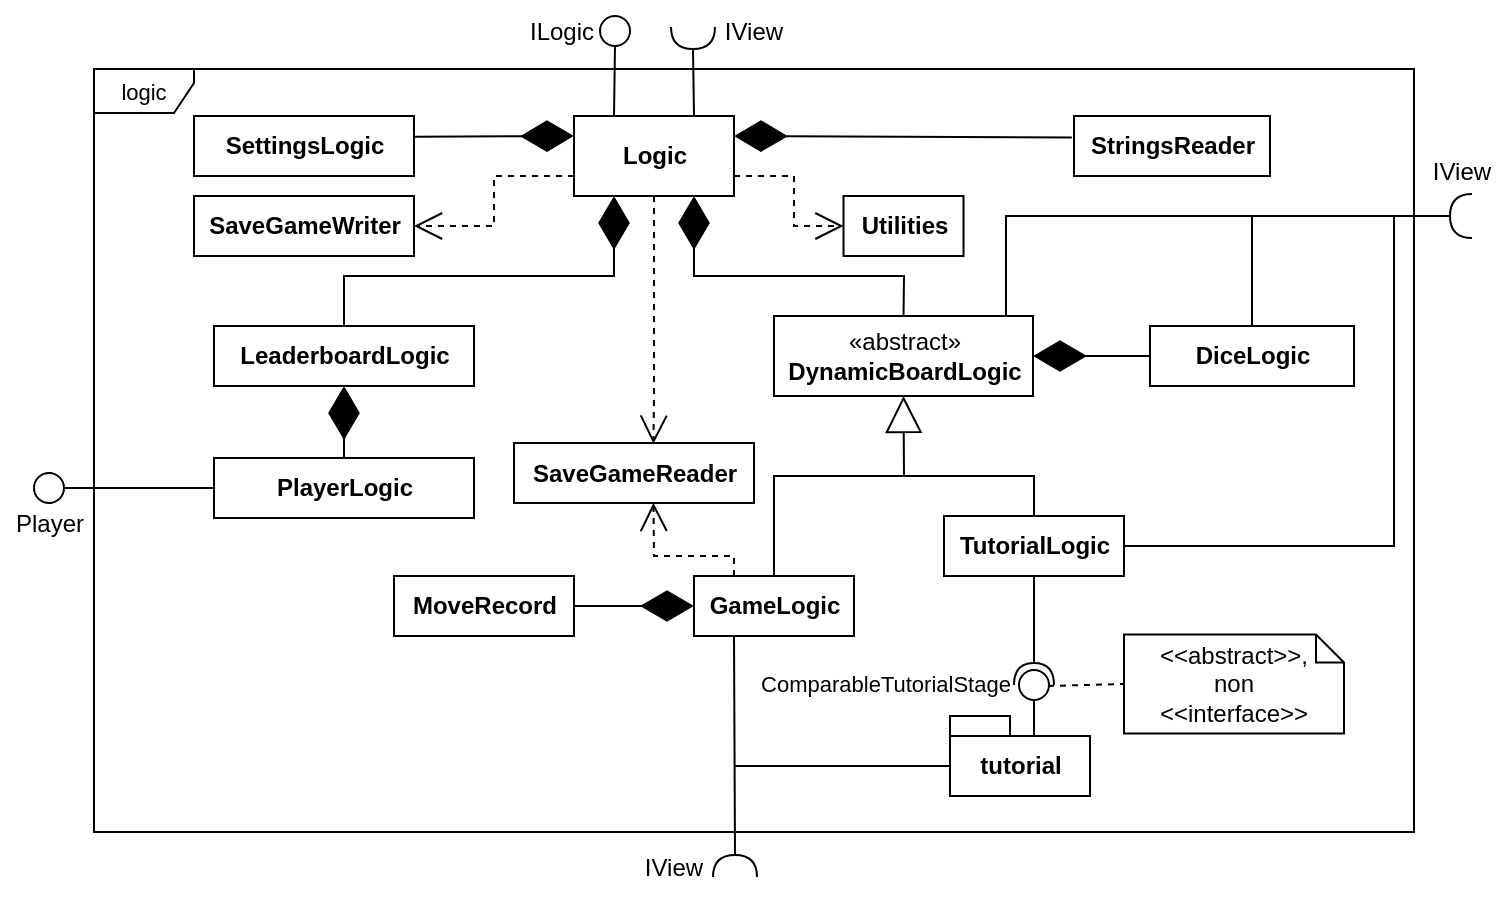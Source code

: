 <mxfile version="20.5.3" type="github">
  <diagram id="fHfYpHDvZFgHZ8CbhTJR" name="Pagina-1">
    <mxGraphModel dx="948" dy="477" grid="1" gridSize="10" guides="1" tooltips="1" connect="1" arrows="1" fold="1" page="1" pageScale="1" pageWidth="827" pageHeight="1169" math="0" shadow="0">
      <root>
        <mxCell id="0" />
        <mxCell id="1" parent="0" />
        <mxCell id="deseukBThxSfhgFfrZho-65" value="logic" style="shape=umlFrame;whiteSpace=wrap;html=1;fontSize=11;width=50;height=22;" parent="1" vertex="1">
          <mxGeometry x="120" y="46.5" width="660" height="381.5" as="geometry" />
        </mxCell>
        <mxCell id="deseukBThxSfhgFfrZho-1" value="tutorial" style="shape=folder;fontStyle=1;spacingTop=10;tabWidth=30;tabHeight=10;tabPosition=left;html=1;" parent="1" vertex="1">
          <mxGeometry x="548" y="370" width="70" height="40" as="geometry" />
        </mxCell>
        <mxCell id="deseukBThxSfhgFfrZho-2" value="" style="shape=requiredInterface;html=1;verticalLabelPosition=bottom;sketch=0;rotation=-90;" parent="1" vertex="1">
          <mxGeometry x="584.5" y="339" width="11" height="20" as="geometry" />
        </mxCell>
        <mxCell id="deseukBThxSfhgFfrZho-3" value="" style="ellipse;whiteSpace=wrap;html=1;aspect=fixed;" parent="1" vertex="1">
          <mxGeometry x="582.5" y="347" width="15" height="15" as="geometry" />
        </mxCell>
        <mxCell id="deseukBThxSfhgFfrZho-4" value="" style="endArrow=none;html=1;rounded=0;entryX=0.5;entryY=1;entryDx=0;entryDy=0;" parent="1" target="deseukBThxSfhgFfrZho-3" edge="1">
          <mxGeometry width="50" height="50" relative="1" as="geometry">
            <mxPoint x="590" y="380" as="sourcePoint" />
            <mxPoint x="478" y="350" as="targetPoint" />
          </mxGeometry>
        </mxCell>
        <mxCell id="deseukBThxSfhgFfrZho-5" value="ComparableTutorialStage" style="text;html=1;strokeColor=none;fillColor=none;align=center;verticalAlign=middle;whiteSpace=wrap;rounded=0;fontSize=11;" parent="1" vertex="1">
          <mxGeometry x="448" y="339" width="135.5" height="30" as="geometry" />
        </mxCell>
        <mxCell id="deseukBThxSfhgFfrZho-6" value="&amp;lt;&amp;lt;abstract&amp;gt;&amp;gt;,&lt;br&gt;non&lt;br&gt;&amp;lt;&amp;lt;interface&amp;gt;&amp;gt;" style="shape=note;size=14;whiteSpace=wrap;html=1;" parent="1" vertex="1">
          <mxGeometry x="635" y="329.25" width="110" height="49.5" as="geometry" />
        </mxCell>
        <mxCell id="deseukBThxSfhgFfrZho-7" value="" style="endArrow=none;dashed=1;html=1;rounded=0;entryX=0;entryY=0.5;entryDx=0;entryDy=0;entryPerimeter=0;" parent="1" target="deseukBThxSfhgFfrZho-6" edge="1">
          <mxGeometry width="50" height="50" relative="1" as="geometry">
            <mxPoint x="597" y="355" as="sourcePoint" />
            <mxPoint x="648" y="220" as="targetPoint" />
          </mxGeometry>
        </mxCell>
        <mxCell id="deseukBThxSfhgFfrZho-8" value="&lt;b&gt;TutorialLogic&lt;/b&gt;" style="html=1;" parent="1" vertex="1">
          <mxGeometry x="545" y="270" width="90" height="30" as="geometry" />
        </mxCell>
        <mxCell id="deseukBThxSfhgFfrZho-9" value="" style="endArrow=none;html=1;rounded=0;entryX=0.5;entryY=1;entryDx=0;entryDy=0;exitX=1;exitY=0.5;exitDx=0;exitDy=0;exitPerimeter=0;" parent="1" source="deseukBThxSfhgFfrZho-2" target="deseukBThxSfhgFfrZho-8" edge="1">
          <mxGeometry width="50" height="50" relative="1" as="geometry">
            <mxPoint x="348" y="330" as="sourcePoint" />
            <mxPoint x="398" y="280" as="targetPoint" />
          </mxGeometry>
        </mxCell>
        <mxCell id="deseukBThxSfhgFfrZho-10" value="" style="shape=requiredInterface;html=1;verticalLabelPosition=bottom;sketch=0;rotation=-180;aspect=fixed;" parent="1" vertex="1">
          <mxGeometry x="798" y="109" width="11" height="22" as="geometry" />
        </mxCell>
        <mxCell id="deseukBThxSfhgFfrZho-11" value="IView" style="text;html=1;strokeColor=none;fillColor=none;align=center;verticalAlign=middle;whiteSpace=wrap;rounded=0;" parent="1" vertex="1">
          <mxGeometry x="390" y="431" width="40" height="30" as="geometry" />
        </mxCell>
        <mxCell id="deseukBThxSfhgFfrZho-13" value="«abstract»&lt;br&gt;&lt;b&gt;DynamicBoardLogic&lt;/b&gt;" style="html=1;" parent="1" vertex="1">
          <mxGeometry x="460" y="170" width="129.5" height="40" as="geometry" />
        </mxCell>
        <mxCell id="deseukBThxSfhgFfrZho-14" value="&lt;b&gt;GameLogic&lt;/b&gt;" style="html=1;" parent="1" vertex="1">
          <mxGeometry x="420" y="300" width="80" height="30" as="geometry" />
        </mxCell>
        <mxCell id="deseukBThxSfhgFfrZho-15" value="" style="endArrow=block;endSize=16;endFill=0;html=1;rounded=0;entryX=0.5;entryY=1;entryDx=0;entryDy=0;exitX=0.5;exitY=0;exitDx=0;exitDy=0;" parent="1" source="deseukBThxSfhgFfrZho-14" target="deseukBThxSfhgFfrZho-13" edge="1">
          <mxGeometry x="0.375" y="90" width="160" relative="1" as="geometry">
            <mxPoint x="210" y="220" as="sourcePoint" />
            <mxPoint x="370" y="220" as="targetPoint" />
            <Array as="points">
              <mxPoint x="460" y="250" />
              <mxPoint x="525" y="250" />
            </Array>
            <mxPoint as="offset" />
          </mxGeometry>
        </mxCell>
        <mxCell id="deseukBThxSfhgFfrZho-16" value="" style="endArrow=none;html=1;rounded=0;entryX=0.5;entryY=0;entryDx=0;entryDy=0;" parent="1" target="deseukBThxSfhgFfrZho-8" edge="1">
          <mxGeometry width="50" height="50" relative="1" as="geometry">
            <mxPoint x="500" y="250" as="sourcePoint" />
            <mxPoint x="740" y="180" as="targetPoint" />
            <Array as="points">
              <mxPoint x="590" y="250" />
            </Array>
          </mxGeometry>
        </mxCell>
        <mxCell id="deseukBThxSfhgFfrZho-17" value="&lt;b&gt;DiceLogic&lt;/b&gt;" style="html=1;" parent="1" vertex="1">
          <mxGeometry x="648" y="175" width="102" height="30" as="geometry" />
        </mxCell>
        <mxCell id="deseukBThxSfhgFfrZho-18" value="" style="endArrow=diamondThin;endFill=1;endSize=24;html=1;rounded=0;exitX=0;exitY=0.5;exitDx=0;exitDy=0;entryX=1;entryY=0.5;entryDx=0;entryDy=0;" parent="1" source="deseukBThxSfhgFfrZho-17" edge="1" target="deseukBThxSfhgFfrZho-13">
          <mxGeometry width="160" relative="1" as="geometry">
            <mxPoint x="600" y="230" as="sourcePoint" />
            <mxPoint x="590" y="180" as="targetPoint" />
            <Array as="points">
              <mxPoint x="630" y="190" />
            </Array>
          </mxGeometry>
        </mxCell>
        <mxCell id="deseukBThxSfhgFfrZho-19" value="&lt;b&gt;Logic&lt;/b&gt;" style="html=1;" parent="1" vertex="1">
          <mxGeometry x="360" y="70" width="80" height="40" as="geometry" />
        </mxCell>
        <mxCell id="deseukBThxSfhgFfrZho-20" value="" style="endArrow=diamondThin;endFill=1;endSize=24;html=1;rounded=0;exitX=0.5;exitY=0;exitDx=0;exitDy=0;entryX=0.75;entryY=1;entryDx=0;entryDy=0;" parent="1" source="deseukBThxSfhgFfrZho-13" target="deseukBThxSfhgFfrZho-19" edge="1">
          <mxGeometry width="160" relative="1" as="geometry">
            <mxPoint x="428" y="160" as="sourcePoint" />
            <mxPoint x="370" y="160" as="targetPoint" />
            <Array as="points">
              <mxPoint x="525" y="150" />
              <mxPoint x="420" y="150" />
            </Array>
          </mxGeometry>
        </mxCell>
        <mxCell id="deseukBThxSfhgFfrZho-22" value="&lt;b&gt;StringsReader&lt;/b&gt;" style="html=1;" parent="1" vertex="1">
          <mxGeometry x="610" y="70" width="98" height="30" as="geometry" />
        </mxCell>
        <mxCell id="deseukBThxSfhgFfrZho-23" value="" style="endArrow=diamondThin;endFill=1;endSize=24;html=1;rounded=0;exitX=-0.011;exitY=0.36;exitDx=0;exitDy=0;entryX=1;entryY=0.25;entryDx=0;entryDy=0;exitPerimeter=0;" parent="1" source="deseukBThxSfhgFfrZho-22" target="deseukBThxSfhgFfrZho-19" edge="1">
          <mxGeometry width="160" relative="1" as="geometry">
            <mxPoint x="495" y="94.5" as="sourcePoint" />
            <mxPoint x="470" y="80" as="targetPoint" />
          </mxGeometry>
        </mxCell>
        <mxCell id="deseukBThxSfhgFfrZho-24" value="&lt;b&gt;SettingsLogic&lt;/b&gt;" style="html=1;" parent="1" vertex="1">
          <mxGeometry x="170" y="70" width="110" height="30" as="geometry" />
        </mxCell>
        <mxCell id="deseukBThxSfhgFfrZho-25" value="" style="endArrow=diamondThin;endFill=1;endSize=24;html=1;rounded=0;entryX=0;entryY=0.25;entryDx=0;entryDy=0;exitX=1;exitY=0.344;exitDx=0;exitDy=0;exitPerimeter=0;" parent="1" source="deseukBThxSfhgFfrZho-24" target="deseukBThxSfhgFfrZho-19" edge="1">
          <mxGeometry width="160" relative="1" as="geometry">
            <mxPoint x="300" y="90" as="sourcePoint" />
            <mxPoint x="290" y="150" as="targetPoint" />
          </mxGeometry>
        </mxCell>
        <mxCell id="deseukBThxSfhgFfrZho-26" value="&lt;b&gt;LeaderboardLogic&lt;/b&gt;" style="html=1;" parent="1" vertex="1">
          <mxGeometry x="180" y="175" width="130" height="30" as="geometry" />
        </mxCell>
        <mxCell id="deseukBThxSfhgFfrZho-27" value="" style="endArrow=diamondThin;endFill=1;endSize=24;html=1;rounded=0;exitX=0.5;exitY=0;exitDx=0;exitDy=0;entryX=0.25;entryY=1;entryDx=0;entryDy=0;" parent="1" source="deseukBThxSfhgFfrZho-26" target="deseukBThxSfhgFfrZho-19" edge="1">
          <mxGeometry width="160" relative="1" as="geometry">
            <mxPoint x="474.75" y="210" as="sourcePoint" />
            <mxPoint x="370" y="150" as="targetPoint" />
            <Array as="points">
              <mxPoint x="245" y="150" />
              <mxPoint x="380" y="150" />
            </Array>
          </mxGeometry>
        </mxCell>
        <mxCell id="deseukBThxSfhgFfrZho-29" value="&lt;b&gt;PlayerLogic&lt;/b&gt;" style="html=1;" parent="1" vertex="1">
          <mxGeometry x="180" y="241" width="130" height="30" as="geometry" />
        </mxCell>
        <mxCell id="deseukBThxSfhgFfrZho-35" value="" style="ellipse;whiteSpace=wrap;html=1;aspect=fixed;" parent="1" vertex="1">
          <mxGeometry x="90" y="248.5" width="15" height="15" as="geometry" />
        </mxCell>
        <mxCell id="deseukBThxSfhgFfrZho-36" value="Player" style="text;html=1;strokeColor=none;fillColor=none;align=center;verticalAlign=middle;whiteSpace=wrap;rounded=0;" parent="1" vertex="1">
          <mxGeometry x="73.5" y="263.5" width="48" height="20" as="geometry" />
        </mxCell>
        <mxCell id="deseukBThxSfhgFfrZho-37" value="" style="endArrow=none;html=1;rounded=0;exitX=1;exitY=0.5;exitDx=0;exitDy=0;entryX=0;entryY=0.5;entryDx=0;entryDy=0;" parent="1" source="deseukBThxSfhgFfrZho-35" target="deseukBThxSfhgFfrZho-29" edge="1">
          <mxGeometry width="50" height="50" relative="1" as="geometry">
            <mxPoint x="110" y="231" as="sourcePoint" />
            <mxPoint x="160" y="181" as="targetPoint" />
          </mxGeometry>
        </mxCell>
        <mxCell id="deseukBThxSfhgFfrZho-38" value="" style="endArrow=diamondThin;endFill=1;endSize=24;html=1;rounded=0;exitX=0.5;exitY=0;exitDx=0;exitDy=0;entryX=0.5;entryY=1;entryDx=0;entryDy=0;" parent="1" source="deseukBThxSfhgFfrZho-29" target="deseukBThxSfhgFfrZho-26" edge="1">
          <mxGeometry width="160" relative="1" as="geometry">
            <mxPoint x="220" y="105" as="sourcePoint" />
            <mxPoint x="300" y="105" as="targetPoint" />
          </mxGeometry>
        </mxCell>
        <mxCell id="deseukBThxSfhgFfrZho-39" value="&lt;b&gt;SaveGameReader&lt;/b&gt;" style="html=1;" parent="1" vertex="1">
          <mxGeometry x="330" y="233.5" width="120" height="30" as="geometry" />
        </mxCell>
        <mxCell id="deseukBThxSfhgFfrZho-40" value="" style="endArrow=open;endSize=12;dashed=1;html=1;rounded=0;entryX=0.581;entryY=0.997;entryDx=0;entryDy=0;exitX=0.25;exitY=0;exitDx=0;exitDy=0;entryPerimeter=0;" parent="1" source="deseukBThxSfhgFfrZho-14" target="deseukBThxSfhgFfrZho-39" edge="1">
          <mxGeometry x="-0.306" y="-10" width="160" relative="1" as="geometry">
            <mxPoint x="380" y="410" as="sourcePoint" />
            <mxPoint x="540" y="410" as="targetPoint" />
            <Array as="points">
              <mxPoint x="440" y="290" />
              <mxPoint x="400" y="290" />
            </Array>
            <mxPoint as="offset" />
          </mxGeometry>
        </mxCell>
        <mxCell id="deseukBThxSfhgFfrZho-41" value="" style="endArrow=open;endSize=12;dashed=1;html=1;rounded=0;entryX=0.581;entryY=0.012;entryDx=0;entryDy=0;exitX=0.5;exitY=1;exitDx=0;exitDy=0;entryPerimeter=0;" parent="1" source="deseukBThxSfhgFfrZho-19" target="deseukBThxSfhgFfrZho-39" edge="1">
          <mxGeometry x="0.348" y="22" width="160" relative="1" as="geometry">
            <mxPoint x="400" y="241" as="sourcePoint" />
            <mxPoint x="340" y="241" as="targetPoint" />
            <Array as="points">
              <mxPoint x="400" y="200" />
              <mxPoint x="400" y="210" />
            </Array>
            <mxPoint x="20" y="-12" as="offset" />
          </mxGeometry>
        </mxCell>
        <mxCell id="deseukBThxSfhgFfrZho-42" value="" style="endArrow=diamondThin;endFill=1;endSize=24;html=1;rounded=0;entryX=0;entryY=0.5;entryDx=0;entryDy=0;" parent="1" target="deseukBThxSfhgFfrZho-14" edge="1">
          <mxGeometry width="160" relative="1" as="geometry">
            <mxPoint x="360" y="315" as="sourcePoint" />
            <mxPoint x="400" y="320" as="targetPoint" />
          </mxGeometry>
        </mxCell>
        <mxCell id="deseukBThxSfhgFfrZho-43" value="&lt;b&gt;MoveRecord&lt;/b&gt;" style="html=1;" parent="1" vertex="1">
          <mxGeometry x="270" y="300" width="90" height="30" as="geometry" />
        </mxCell>
        <mxCell id="deseukBThxSfhgFfrZho-44" value="&lt;b&gt;Utilities&lt;/b&gt;" style="html=1;" parent="1" vertex="1">
          <mxGeometry x="494.75" y="110" width="60" height="30" as="geometry" />
        </mxCell>
        <mxCell id="deseukBThxSfhgFfrZho-45" value="" style="endArrow=open;endSize=12;dashed=1;html=1;rounded=0;entryX=0;entryY=0.5;entryDx=0;entryDy=0;exitX=1;exitY=0.75;exitDx=0;exitDy=0;" parent="1" source="deseukBThxSfhgFfrZho-19" target="deseukBThxSfhgFfrZho-44" edge="1">
          <mxGeometry x="0.789" y="25" width="160" relative="1" as="geometry">
            <mxPoint x="410" y="120" as="sourcePoint" />
            <mxPoint x="400" y="243.5" as="targetPoint" />
            <Array as="points">
              <mxPoint x="470" y="100" />
              <mxPoint x="470" y="125" />
            </Array>
            <mxPoint as="offset" />
          </mxGeometry>
        </mxCell>
        <mxCell id="deseukBThxSfhgFfrZho-46" value="&lt;b&gt;SaveGameWriter&lt;/b&gt;" style="html=1;" parent="1" vertex="1">
          <mxGeometry x="170" y="110" width="110" height="30" as="geometry" />
        </mxCell>
        <mxCell id="deseukBThxSfhgFfrZho-47" value="" style="endArrow=open;endSize=12;dashed=1;html=1;rounded=0;entryX=1;entryY=0.5;entryDx=0;entryDy=0;exitX=0;exitY=0.75;exitDx=0;exitDy=0;" parent="1" source="deseukBThxSfhgFfrZho-19" target="deseukBThxSfhgFfrZho-46" edge="1">
          <mxGeometry x="0.348" y="22" width="160" relative="1" as="geometry">
            <mxPoint x="410" y="120" as="sourcePoint" />
            <mxPoint x="400" y="243.5" as="targetPoint" />
            <Array as="points">
              <mxPoint x="320" y="100" />
              <mxPoint x="320" y="125" />
            </Array>
            <mxPoint x="20" y="-12" as="offset" />
          </mxGeometry>
        </mxCell>
        <mxCell id="deseukBThxSfhgFfrZho-50" value="" style="ellipse;whiteSpace=wrap;html=1;aspect=fixed;" parent="1" vertex="1">
          <mxGeometry x="373" y="20" width="15" height="15" as="geometry" />
        </mxCell>
        <mxCell id="deseukBThxSfhgFfrZho-51" value="ILogic" style="text;html=1;strokeColor=none;fillColor=none;align=center;verticalAlign=middle;whiteSpace=wrap;rounded=0;" parent="1" vertex="1">
          <mxGeometry x="330" y="17.5" width="48" height="20" as="geometry" />
        </mxCell>
        <mxCell id="deseukBThxSfhgFfrZho-52" value="" style="endArrow=none;html=1;rounded=0;exitX=0.5;exitY=1;exitDx=0;exitDy=0;entryX=0.25;entryY=0;entryDx=0;entryDy=0;" parent="1" source="deseukBThxSfhgFfrZho-50" target="deseukBThxSfhgFfrZho-19" edge="1">
          <mxGeometry width="50" height="50" relative="1" as="geometry">
            <mxPoint x="416.5" y="2.5" as="sourcePoint" />
            <mxPoint x="486.5" y="27.5" as="targetPoint" />
          </mxGeometry>
        </mxCell>
        <mxCell id="deseukBThxSfhgFfrZho-53" value="" style="shape=requiredInterface;html=1;verticalLabelPosition=bottom;sketch=0;rotation=90;aspect=fixed;" parent="1" vertex="1">
          <mxGeometry x="414" y="20" width="11" height="22" as="geometry" />
        </mxCell>
        <mxCell id="deseukBThxSfhgFfrZho-54" value="" style="endArrow=none;html=1;rounded=0;strokeColor=default;strokeWidth=1;startSize=6;sourcePerimeterSpacing=0;jumpStyle=none;jumpSize=4;exitX=1;exitY=0.5;exitDx=0;exitDy=0;exitPerimeter=0;entryX=0.75;entryY=0;entryDx=0;entryDy=0;" parent="1" source="deseukBThxSfhgFfrZho-53" target="deseukBThxSfhgFfrZho-19" edge="1">
          <mxGeometry width="50" height="50" relative="1" as="geometry">
            <mxPoint x="796.46" y="497.5" as="sourcePoint" />
            <mxPoint x="628" y="405" as="targetPoint" />
          </mxGeometry>
        </mxCell>
        <mxCell id="deseukBThxSfhgFfrZho-55" value="IView" style="text;html=1;strokeColor=none;fillColor=none;align=center;verticalAlign=middle;whiteSpace=wrap;rounded=0;" parent="1" vertex="1">
          <mxGeometry x="783.5" y="83" width="40" height="30" as="geometry" />
        </mxCell>
        <mxCell id="deseukBThxSfhgFfrZho-56" value="IView" style="text;html=1;strokeColor=none;fillColor=none;align=center;verticalAlign=middle;whiteSpace=wrap;rounded=0;" parent="1" vertex="1">
          <mxGeometry x="430" y="12.5" width="40" height="30" as="geometry" />
        </mxCell>
        <mxCell id="deseukBThxSfhgFfrZho-58" value="" style="endArrow=none;html=1;rounded=0;entryX=1;entryY=0.5;entryDx=0;entryDy=0;entryPerimeter=0;" parent="1" target="deseukBThxSfhgFfrZho-10" edge="1">
          <mxGeometry width="50" height="50" relative="1" as="geometry">
            <mxPoint x="576" y="170" as="sourcePoint" />
            <mxPoint x="770" y="160" as="targetPoint" />
            <Array as="points">
              <mxPoint x="576" y="120" />
              <mxPoint x="770" y="120" />
            </Array>
          </mxGeometry>
        </mxCell>
        <mxCell id="deseukBThxSfhgFfrZho-60" value="" style="endArrow=none;html=1;rounded=0;fontSize=11;entryX=0.5;entryY=0;entryDx=0;entryDy=0;" parent="1" target="deseukBThxSfhgFfrZho-17" edge="1">
          <mxGeometry width="50" height="50" relative="1" as="geometry">
            <mxPoint x="699" y="120" as="sourcePoint" />
            <mxPoint x="840" y="270" as="targetPoint" />
          </mxGeometry>
        </mxCell>
        <mxCell id="deseukBThxSfhgFfrZho-61" value="" style="shape=requiredInterface;html=1;verticalLabelPosition=bottom;sketch=0;rotation=-90;aspect=fixed;" parent="1" vertex="1">
          <mxGeometry x="435" y="434" width="11" height="22" as="geometry" />
        </mxCell>
        <mxCell id="deseukBThxSfhgFfrZho-62" value="" style="endArrow=none;html=1;rounded=0;fontSize=11;entryX=0.25;entryY=1;entryDx=0;entryDy=0;exitX=1;exitY=0.5;exitDx=0;exitDy=0;exitPerimeter=0;" parent="1" source="deseukBThxSfhgFfrZho-61" target="deseukBThxSfhgFfrZho-14" edge="1">
          <mxGeometry width="50" height="50" relative="1" as="geometry">
            <mxPoint x="400" y="410" as="sourcePoint" />
            <mxPoint x="450" y="360" as="targetPoint" />
          </mxGeometry>
        </mxCell>
        <mxCell id="deseukBThxSfhgFfrZho-63" value="" style="endArrow=none;html=1;rounded=0;fontSize=11;entryX=0;entryY=0;entryDx=0;entryDy=25;entryPerimeter=0;" parent="1" target="deseukBThxSfhgFfrZho-1" edge="1">
          <mxGeometry width="50" height="50" relative="1" as="geometry">
            <mxPoint x="440" y="395" as="sourcePoint" />
            <mxPoint x="530" y="390" as="targetPoint" />
          </mxGeometry>
        </mxCell>
        <mxCell id="deseukBThxSfhgFfrZho-64" value="" style="endArrow=none;html=1;rounded=0;fontSize=11;exitX=1;exitY=0.5;exitDx=0;exitDy=0;" parent="1" source="deseukBThxSfhgFfrZho-8" edge="1">
          <mxGeometry width="50" height="50" relative="1" as="geometry">
            <mxPoint x="680" y="330" as="sourcePoint" />
            <mxPoint x="770" y="120" as="targetPoint" />
            <Array as="points">
              <mxPoint x="770" y="285" />
            </Array>
          </mxGeometry>
        </mxCell>
      </root>
    </mxGraphModel>
  </diagram>
</mxfile>
